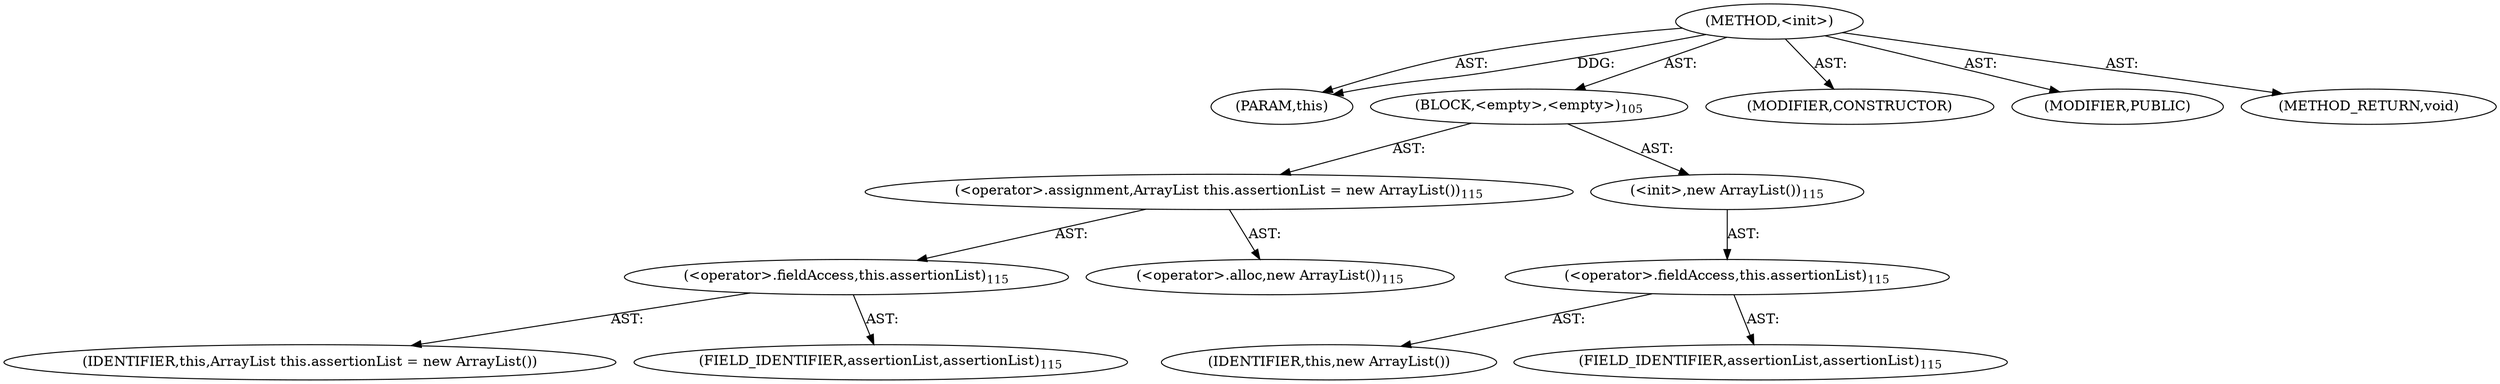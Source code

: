 digraph "&lt;init&gt;" {  
"111669149718" [label = <(METHOD,&lt;init&gt;)> ]
"115964117023" [label = <(PARAM,this)> ]
"25769803817" [label = <(BLOCK,&lt;empty&gt;,&lt;empty&gt;)<SUB>105</SUB>> ]
"30064771210" [label = <(&lt;operator&gt;.assignment,ArrayList this.assertionList = new ArrayList())<SUB>115</SUB>> ]
"30064771211" [label = <(&lt;operator&gt;.fieldAccess,this.assertionList)<SUB>115</SUB>> ]
"68719476845" [label = <(IDENTIFIER,this,ArrayList this.assertionList = new ArrayList())> ]
"55834574875" [label = <(FIELD_IDENTIFIER,assertionList,assertionList)<SUB>115</SUB>> ]
"30064771212" [label = <(&lt;operator&gt;.alloc,new ArrayList())<SUB>115</SUB>> ]
"30064771213" [label = <(&lt;init&gt;,new ArrayList())<SUB>115</SUB>> ]
"30064771214" [label = <(&lt;operator&gt;.fieldAccess,this.assertionList)<SUB>115</SUB>> ]
"68719476846" [label = <(IDENTIFIER,this,new ArrayList())> ]
"55834574876" [label = <(FIELD_IDENTIFIER,assertionList,assertionList)<SUB>115</SUB>> ]
"133143986229" [label = <(MODIFIER,CONSTRUCTOR)> ]
"133143986230" [label = <(MODIFIER,PUBLIC)> ]
"128849018902" [label = <(METHOD_RETURN,void)> ]
  "111669149718" -> "115964117023"  [ label = "AST: "] 
  "111669149718" -> "25769803817"  [ label = "AST: "] 
  "111669149718" -> "133143986229"  [ label = "AST: "] 
  "111669149718" -> "133143986230"  [ label = "AST: "] 
  "111669149718" -> "128849018902"  [ label = "AST: "] 
  "25769803817" -> "30064771210"  [ label = "AST: "] 
  "25769803817" -> "30064771213"  [ label = "AST: "] 
  "30064771210" -> "30064771211"  [ label = "AST: "] 
  "30064771210" -> "30064771212"  [ label = "AST: "] 
  "30064771211" -> "68719476845"  [ label = "AST: "] 
  "30064771211" -> "55834574875"  [ label = "AST: "] 
  "30064771213" -> "30064771214"  [ label = "AST: "] 
  "30064771214" -> "68719476846"  [ label = "AST: "] 
  "30064771214" -> "55834574876"  [ label = "AST: "] 
  "111669149718" -> "115964117023"  [ label = "DDG: "] 
}
